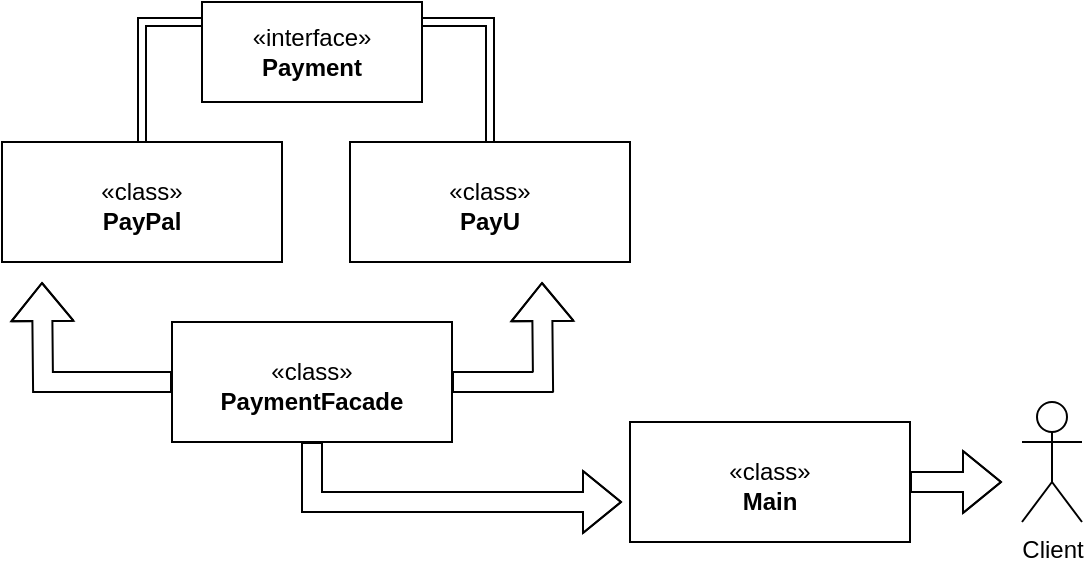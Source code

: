<mxfile version="21.3.2" type="device">
  <diagram name="Página-1" id="AbqAAd4iGF2pX9Go6pDK">
    <mxGraphModel dx="778" dy="342" grid="1" gridSize="10" guides="1" tooltips="1" connect="1" arrows="1" fold="1" page="1" pageScale="1" pageWidth="827" pageHeight="1169" math="0" shadow="0">
      <root>
        <mxCell id="0" />
        <mxCell id="1" parent="0" />
        <mxCell id="if1atciai7N9362Ciekq-5" style="edgeStyle=orthogonalEdgeStyle;shape=link;rounded=0;orthogonalLoop=1;jettySize=auto;html=1;entryX=0.5;entryY=0;entryDx=0;entryDy=0;" edge="1" parent="1" source="if1atciai7N9362Ciekq-1" target="if1atciai7N9362Ciekq-2">
          <mxGeometry relative="1" as="geometry">
            <Array as="points">
              <mxPoint x="344" y="20" />
            </Array>
          </mxGeometry>
        </mxCell>
        <mxCell id="if1atciai7N9362Ciekq-6" style="edgeStyle=orthogonalEdgeStyle;shape=link;rounded=0;orthogonalLoop=1;jettySize=auto;html=1;entryX=0.5;entryY=0;entryDx=0;entryDy=0;" edge="1" parent="1" source="if1atciai7N9362Ciekq-1" target="if1atciai7N9362Ciekq-3">
          <mxGeometry relative="1" as="geometry">
            <Array as="points">
              <mxPoint x="170" y="20" />
            </Array>
          </mxGeometry>
        </mxCell>
        <mxCell id="if1atciai7N9362Ciekq-1" value="«interface»&lt;br&gt;&lt;b&gt;Payment&lt;/b&gt;" style="html=1;whiteSpace=wrap;" vertex="1" parent="1">
          <mxGeometry x="200" y="10" width="110" height="50" as="geometry" />
        </mxCell>
        <mxCell id="if1atciai7N9362Ciekq-2" value="&lt;p style=&quot;margin:0px;margin-top:4px;text-align:center;&quot;&gt;&lt;br&gt;«class»&lt;br&gt;&lt;b&gt;PayU&lt;/b&gt;&lt;br&gt;&lt;/p&gt;" style="verticalAlign=top;align=left;overflow=fill;fontSize=12;fontFamily=Helvetica;html=1;whiteSpace=wrap;" vertex="1" parent="1">
          <mxGeometry x="274" y="80" width="140" height="60" as="geometry" />
        </mxCell>
        <mxCell id="if1atciai7N9362Ciekq-3" value="&lt;p style=&quot;margin:0px;margin-top:4px;text-align:center;&quot;&gt;&lt;br&gt;«class»&lt;br&gt;&lt;b&gt;PayPal&lt;/b&gt;&lt;br&gt;&lt;/p&gt;" style="verticalAlign=top;align=left;overflow=fill;fontSize=12;fontFamily=Helvetica;html=1;whiteSpace=wrap;" vertex="1" parent="1">
          <mxGeometry x="100" y="80" width="140" height="60" as="geometry" />
        </mxCell>
        <mxCell id="if1atciai7N9362Ciekq-7" style="edgeStyle=orthogonalEdgeStyle;shape=flexArrow;rounded=0;orthogonalLoop=1;jettySize=auto;html=1;" edge="1" parent="1" source="if1atciai7N9362Ciekq-4">
          <mxGeometry relative="1" as="geometry">
            <mxPoint x="370" y="150" as="targetPoint" />
          </mxGeometry>
        </mxCell>
        <mxCell id="if1atciai7N9362Ciekq-8" style="edgeStyle=orthogonalEdgeStyle;shape=flexArrow;rounded=0;orthogonalLoop=1;jettySize=auto;html=1;" edge="1" parent="1" source="if1atciai7N9362Ciekq-4">
          <mxGeometry relative="1" as="geometry">
            <mxPoint x="120" y="150" as="targetPoint" />
          </mxGeometry>
        </mxCell>
        <mxCell id="if1atciai7N9362Ciekq-9" style="edgeStyle=orthogonalEdgeStyle;shape=flexArrow;rounded=0;orthogonalLoop=1;jettySize=auto;html=1;" edge="1" parent="1" source="if1atciai7N9362Ciekq-4">
          <mxGeometry relative="1" as="geometry">
            <mxPoint x="410" y="260" as="targetPoint" />
            <Array as="points">
              <mxPoint x="255" y="260" />
            </Array>
          </mxGeometry>
        </mxCell>
        <mxCell id="if1atciai7N9362Ciekq-4" value="&lt;p style=&quot;margin:0px;margin-top:4px;text-align:center;&quot;&gt;&lt;br&gt;«class»&lt;br&gt;&lt;b&gt;PaymentFacade&lt;/b&gt;&lt;br&gt;&lt;/p&gt;" style="verticalAlign=top;align=left;overflow=fill;fontSize=12;fontFamily=Helvetica;html=1;whiteSpace=wrap;" vertex="1" parent="1">
          <mxGeometry x="185" y="170" width="140" height="60" as="geometry" />
        </mxCell>
        <mxCell id="if1atciai7N9362Ciekq-11" style="edgeStyle=orthogonalEdgeStyle;shape=flexArrow;rounded=0;orthogonalLoop=1;jettySize=auto;html=1;" edge="1" parent="1" source="if1atciai7N9362Ciekq-10">
          <mxGeometry relative="1" as="geometry">
            <mxPoint x="600" y="250" as="targetPoint" />
          </mxGeometry>
        </mxCell>
        <mxCell id="if1atciai7N9362Ciekq-10" value="&lt;p style=&quot;margin:0px;margin-top:4px;text-align:center;&quot;&gt;&lt;br&gt;«class»&lt;br&gt;&lt;b&gt;Main&lt;/b&gt;&lt;/p&gt;" style="verticalAlign=top;align=left;overflow=fill;fontSize=12;fontFamily=Helvetica;html=1;whiteSpace=wrap;" vertex="1" parent="1">
          <mxGeometry x="414" y="220" width="140" height="60" as="geometry" />
        </mxCell>
        <mxCell id="if1atciai7N9362Ciekq-12" value="Client" style="shape=umlActor;verticalLabelPosition=bottom;verticalAlign=top;html=1;" vertex="1" parent="1">
          <mxGeometry x="610" y="210" width="30" height="60" as="geometry" />
        </mxCell>
      </root>
    </mxGraphModel>
  </diagram>
</mxfile>
